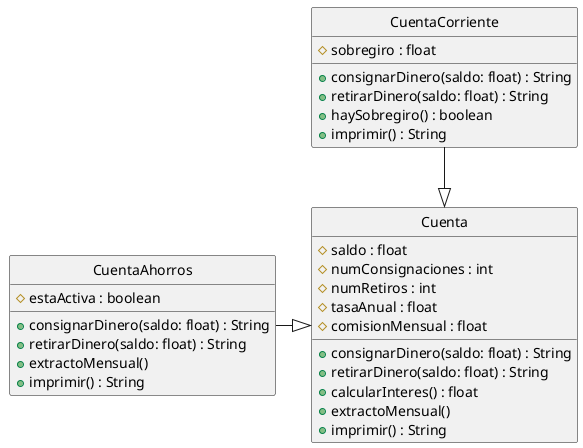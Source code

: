 @startuml Diagrama Taller Herencia

skinparam Linetype ortho
skinparam style strictuml

class Cuenta {
    #saldo : float
    #numConsignaciones : int
    #numRetiros : int
    #tasaAnual : float
    #comisionMensual : float

    +consignarDinero(saldo: float) : String
    +retirarDinero(saldo: float) : String
    +calcularInteres() : float
    +extractoMensual()
    +imprimir() : String
}

class CuentaAhorros {
    #estaActiva : boolean

    +consignarDinero(saldo: float) : String
    +retirarDinero(saldo: float) : String
    +extractoMensual()
    +imprimir() : String
}
class CuentaCorriente {
    #sobregiro : float

    +consignarDinero(saldo: float) : String
    +retirarDinero(saldo: float) : String
    +haySobregiro() : boolean
    +imprimir() : String
}
CuentaAhorros -|> Cuenta
CuentaCorriente --|> Cuenta
@enduml
